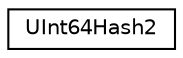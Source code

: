 digraph "Graphical Class Hierarchy"
{
  edge [fontname="Helvetica",fontsize="10",labelfontname="Helvetica",labelfontsize="10"];
  node [fontname="Helvetica",fontsize="10",shape=record];
  rankdir="LR";
  Node0 [label="UInt64Hash2",height=0.2,width=0.4,color="black", fillcolor="white", style="filled",URL="$struct_u_int64_hash2.html"];
}
